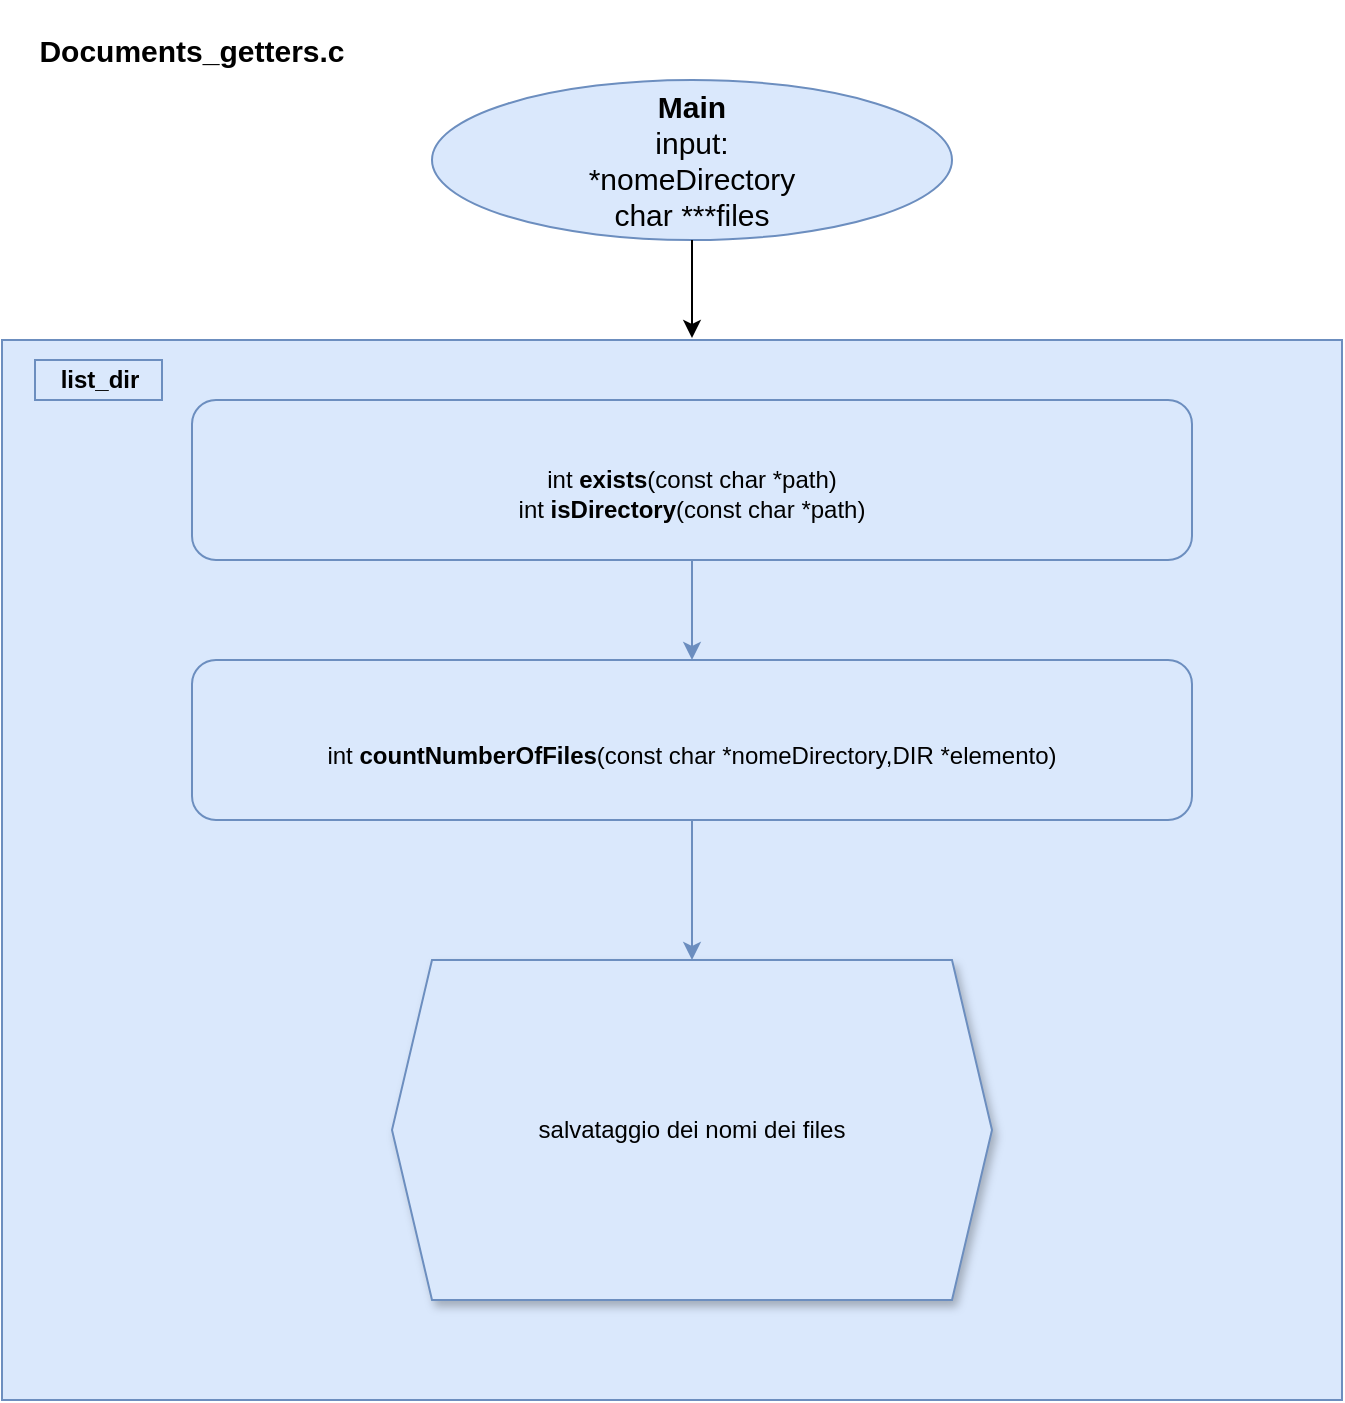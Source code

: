 <mxfile version="14.4.8"><diagram id="g85Q9tMlBSPSGGKFzd12" name="Page-1"><mxGraphModel dx="941" dy="-108" grid="1" gridSize="10" guides="1" tooltips="1" connect="1" arrows="1" fold="1" page="1" pageScale="1" pageWidth="1169" pageHeight="827" math="0" shadow="0"><root><mxCell id="0"/><mxCell id="1" parent="0"/><mxCell id="046SSaErXLMdSrXDLaw2-46" value="" style="rounded=0;whiteSpace=wrap;html=1;align=center;fillColor=#dae8fc;strokeColor=#6c8ebf;" vertex="1" parent="1"><mxGeometry x="610" y="1450" width="670" height="530" as="geometry"/></mxCell><mxCell id="046SSaErXLMdSrXDLaw2-47" value="&lt;br&gt;&lt;p style=&quot;margin-top: 0px ; margin-bottom: 0px ; margin-left: 0px ; margin-right: 0px ; text-indent: 0px&quot;&gt;int &lt;b&gt;exists&lt;/b&gt;(const char *path) &lt;/p&gt;int &lt;b&gt;isDirectory&lt;/b&gt;(const char *path) " style="rounded=1;whiteSpace=wrap;html=1;align=center;fillColor=#dae8fc;strokeColor=#6c8ebf;" vertex="1" parent="1"><mxGeometry x="705" y="1480" width="500" height="80" as="geometry"/></mxCell><mxCell id="046SSaErXLMdSrXDLaw2-48" value="&lt;br&gt;&lt;p style=&quot;margin-top: 0px ; margin-bottom: 0px ; margin-left: 0px ; margin-right: 0px ; text-indent: 0px&quot;&gt;int &lt;b&gt;countNumberOfFiles&lt;/b&gt;(const char *nomeDirectory,DIR *elemento) &lt;/p&gt;" style="rounded=1;whiteSpace=wrap;html=1;align=center;fillColor=#dae8fc;strokeColor=#6c8ebf;" vertex="1" parent="1"><mxGeometry x="705" y="1610" width="500" height="80" as="geometry"/></mxCell><mxCell id="046SSaErXLMdSrXDLaw2-52" value="" style="endArrow=classic;html=1;exitX=0.5;exitY=1;exitDx=0;exitDy=0;fillColor=#dae8fc;strokeColor=#6c8ebf;entryX=0.5;entryY=0;entryDx=0;entryDy=0;" edge="1" parent="1" source="046SSaErXLMdSrXDLaw2-48" target="046SSaErXLMdSrXDLaw2-70"><mxGeometry width="50" height="50" relative="1" as="geometry"><mxPoint x="1040" y="1710" as="sourcePoint"/><mxPoint x="957.045" y="1780" as="targetPoint"/></mxGeometry></mxCell><mxCell id="046SSaErXLMdSrXDLaw2-53" value="" style="endArrow=classic;html=1;exitX=0.5;exitY=1;exitDx=0;exitDy=0;entryX=0.5;entryY=0;entryDx=0;entryDy=0;fillColor=#dae8fc;strokeColor=#6c8ebf;" edge="1" parent="1" source="046SSaErXLMdSrXDLaw2-47" target="046SSaErXLMdSrXDLaw2-48"><mxGeometry width="50" height="50" relative="1" as="geometry"><mxPoint x="1040" y="1710" as="sourcePoint"/><mxPoint x="1090" y="1660" as="targetPoint"/></mxGeometry></mxCell><mxCell id="046SSaErXLMdSrXDLaw2-54" value="list_dir" style="text;html=1;strokeColor=#6c8ebf;fillColor=#dae8fc;align=center;verticalAlign=middle;whiteSpace=wrap;rounded=0;fontStyle=1" vertex="1" parent="1"><mxGeometry x="626.5" y="1460" width="63.5" height="20" as="geometry"/></mxCell><mxCell id="046SSaErXLMdSrXDLaw2-55" value="Documents_getters.c" style="text;html=1;strokeColor=none;fillColor=none;align=center;verticalAlign=middle;whiteSpace=wrap;rounded=0;fontStyle=1;fontSize=15;" vertex="1" parent="1"><mxGeometry x="660" y="1280" width="90" height="50" as="geometry"/></mxCell><mxCell id="046SSaErXLMdSrXDLaw2-63" value="&lt;b&gt;Main&lt;/b&gt;&lt;br&gt;input:&lt;br&gt;*nomeDirectory&lt;br&gt;char ***files" style="ellipse;whiteSpace=wrap;html=1;fontSize=15;align=center;fillColor=#dae8fc;strokeColor=#6c8ebf;" vertex="1" parent="1"><mxGeometry x="825" y="1320" width="260" height="80" as="geometry"/></mxCell><mxCell id="046SSaErXLMdSrXDLaw2-64" value="" style="endArrow=classic;html=1;fontSize=15;exitX=0.5;exitY=1;exitDx=0;exitDy=0;" edge="1" parent="1" source="046SSaErXLMdSrXDLaw2-63"><mxGeometry width="50" height="50" relative="1" as="geometry"><mxPoint x="970" y="1650" as="sourcePoint"/><mxPoint x="955" y="1449" as="targetPoint"/></mxGeometry></mxCell><mxCell id="046SSaErXLMdSrXDLaw2-70" value="salvataggio dei nomi dei files" style="shape=hexagon;perimeter=hexagonPerimeter2;whiteSpace=wrap;html=1;fixedSize=1;shadow=1;fontSize=12;align=center;fillColor=#dae8fc;strokeColor=#6c8ebf;" vertex="1" parent="1"><mxGeometry x="805" y="1760" width="300" height="170" as="geometry"/></mxCell></root></mxGraphModel></diagram></mxfile>